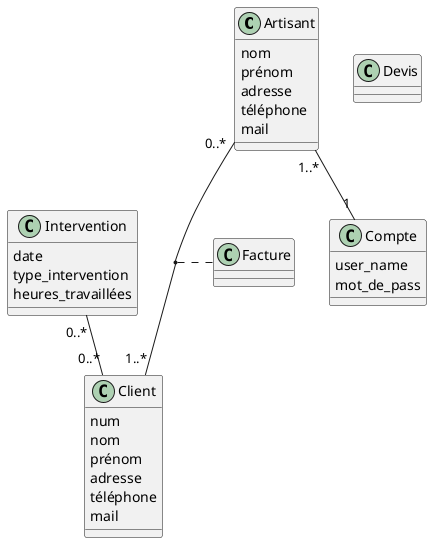 @startuml

class Artisant{
    nom 
    prénom 
    adresse 
    téléphone 
    mail

}
class Compte {
    user_name
    mot_de_pass 

}
class Client{
    num 
    nom 
    prénom 
    adresse 
    téléphone
    mail
    

}
class Intervention{
    date
    type_intervention
    heures_travaillées
}
class Facture{

}
class Devis{

}

Artisant "1..*" -- "1" Compte
Artisant "0..*" -- "1..*" Client
Intervention "0..*" -- "0..*" Client
(Artisant,Client) .. Facture

@enduml